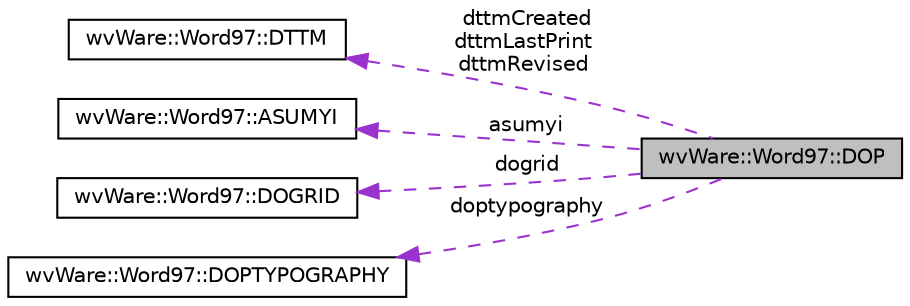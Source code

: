 digraph "wvWare::Word97::DOP"
{
  edge [fontname="Helvetica",fontsize="10",labelfontname="Helvetica",labelfontsize="10"];
  node [fontname="Helvetica",fontsize="10",shape=record];
  rankdir="LR";
  Node1 [label="wvWare::Word97::DOP",height=0.2,width=0.4,color="black", fillcolor="grey75", style="filled", fontcolor="black"];
  Node2 -> Node1 [dir="back",color="darkorchid3",fontsize="10",style="dashed",label=" dttmCreated\ndttmLastPrint\ndttmRevised" ,fontname="Helvetica"];
  Node2 [label="wvWare::Word97::DTTM",height=0.2,width=0.4,color="black", fillcolor="white", style="filled",URL="$structwv_ware_1_1_word97_1_1_d_t_t_m.html"];
  Node3 -> Node1 [dir="back",color="darkorchid3",fontsize="10",style="dashed",label=" asumyi" ,fontname="Helvetica"];
  Node3 [label="wvWare::Word97::ASUMYI",height=0.2,width=0.4,color="black", fillcolor="white", style="filled",URL="$structwv_ware_1_1_word97_1_1_a_s_u_m_y_i.html"];
  Node4 -> Node1 [dir="back",color="darkorchid3",fontsize="10",style="dashed",label=" dogrid" ,fontname="Helvetica"];
  Node4 [label="wvWare::Word97::DOGRID",height=0.2,width=0.4,color="black", fillcolor="white", style="filled",URL="$structwv_ware_1_1_word97_1_1_d_o_g_r_i_d.html"];
  Node5 -> Node1 [dir="back",color="darkorchid3",fontsize="10",style="dashed",label=" doptypography" ,fontname="Helvetica"];
  Node5 [label="wvWare::Word97::DOPTYPOGRAPHY",height=0.2,width=0.4,color="black", fillcolor="white", style="filled",URL="$structwv_ware_1_1_word97_1_1_d_o_p_t_y_p_o_g_r_a_p_h_y.html"];
}
